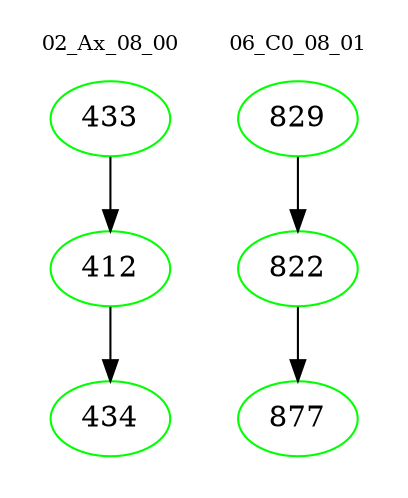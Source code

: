 digraph{
subgraph cluster_0 {
color = white
label = "02_Ax_08_00";
fontsize=10;
T0_433 [label="433", color="green"]
T0_433 -> T0_412 [color="black"]
T0_412 [label="412", color="green"]
T0_412 -> T0_434 [color="black"]
T0_434 [label="434", color="green"]
}
subgraph cluster_1 {
color = white
label = "06_C0_08_01";
fontsize=10;
T1_829 [label="829", color="green"]
T1_829 -> T1_822 [color="black"]
T1_822 [label="822", color="green"]
T1_822 -> T1_877 [color="black"]
T1_877 [label="877", color="green"]
}
}
